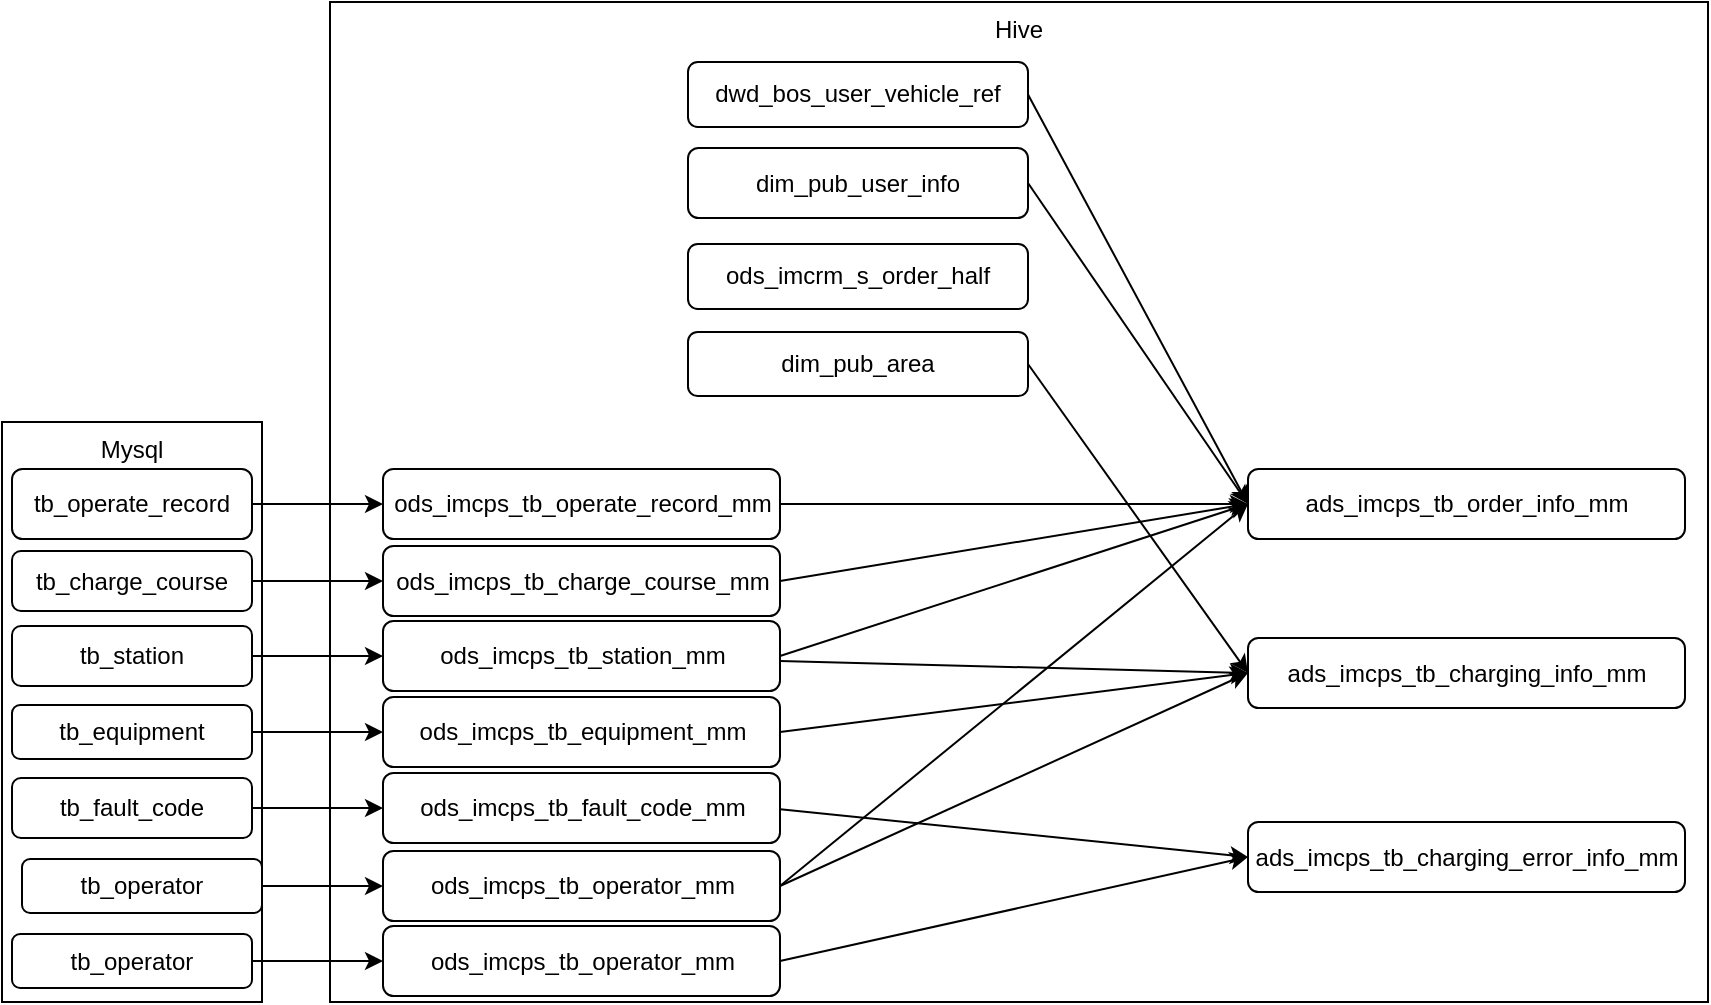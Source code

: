 <mxfile version="15.9.6" type="github">
  <diagram id="J1Vowh26vLz53ZqqpYSX" name="第 1 页">
    <mxGraphModel dx="1038" dy="1716" grid="1" gridSize="10" guides="1" tooltips="1" connect="1" arrows="1" fold="1" page="1" pageScale="1" pageWidth="827" pageHeight="1169" math="0" shadow="0">
      <root>
        <mxCell id="0" />
        <mxCell id="1" parent="0" />
        <mxCell id="ODQM6ZstjYPvC5WV3IUR-15" value="Hive" style="rounded=0;whiteSpace=wrap;html=1;verticalAlign=top;" vertex="1" parent="1">
          <mxGeometry x="190" y="-140" width="689" height="500" as="geometry" />
        </mxCell>
        <mxCell id="ODQM6ZstjYPvC5WV3IUR-1" value="Mysql" style="rounded=0;whiteSpace=wrap;html=1;verticalAlign=top;" vertex="1" parent="1">
          <mxGeometry x="26" y="70" width="130" height="290" as="geometry" />
        </mxCell>
        <mxCell id="ODQM6ZstjYPvC5WV3IUR-16" style="rounded=0;orthogonalLoop=1;jettySize=auto;html=1;entryX=0;entryY=0.5;entryDx=0;entryDy=0;" edge="1" parent="1" source="ODQM6ZstjYPvC5WV3IUR-2" target="ODQM6ZstjYPvC5WV3IUR-20">
          <mxGeometry relative="1" as="geometry">
            <mxPoint x="276" y="112.5" as="targetPoint" />
          </mxGeometry>
        </mxCell>
        <mxCell id="ODQM6ZstjYPvC5WV3IUR-2" value="tb_operate_record" style="rounded=1;whiteSpace=wrap;html=1;" vertex="1" parent="1">
          <mxGeometry x="31" y="93.5" width="120" height="35" as="geometry" />
        </mxCell>
        <mxCell id="ODQM6ZstjYPvC5WV3IUR-26" style="rounded=0;orthogonalLoop=1;jettySize=auto;html=1;entryX=0;entryY=0.5;entryDx=0;entryDy=0;" edge="1" parent="1" source="ODQM6ZstjYPvC5WV3IUR-3" target="ODQM6ZstjYPvC5WV3IUR-21">
          <mxGeometry relative="1" as="geometry" />
        </mxCell>
        <mxCell id="ODQM6ZstjYPvC5WV3IUR-3" value="tb_charge_course" style="rounded=1;whiteSpace=wrap;html=1;" vertex="1" parent="1">
          <mxGeometry x="31" y="134.5" width="120" height="30" as="geometry" />
        </mxCell>
        <mxCell id="ODQM6ZstjYPvC5WV3IUR-27" style="edgeStyle=none;rounded=0;orthogonalLoop=1;jettySize=auto;html=1;entryX=0;entryY=0.5;entryDx=0;entryDy=0;" edge="1" parent="1" source="ODQM6ZstjYPvC5WV3IUR-4" target="ODQM6ZstjYPvC5WV3IUR-22">
          <mxGeometry relative="1" as="geometry" />
        </mxCell>
        <mxCell id="ODQM6ZstjYPvC5WV3IUR-4" value="tb_station" style="rounded=1;whiteSpace=wrap;html=1;" vertex="1" parent="1">
          <mxGeometry x="31" y="172" width="120" height="30" as="geometry" />
        </mxCell>
        <mxCell id="ODQM6ZstjYPvC5WV3IUR-28" style="edgeStyle=none;rounded=0;orthogonalLoop=1;jettySize=auto;html=1;entryX=0;entryY=0.5;entryDx=0;entryDy=0;" edge="1" parent="1" source="ODQM6ZstjYPvC5WV3IUR-5" target="ODQM6ZstjYPvC5WV3IUR-23">
          <mxGeometry relative="1" as="geometry" />
        </mxCell>
        <mxCell id="ODQM6ZstjYPvC5WV3IUR-5" value="tb_equipment" style="rounded=1;whiteSpace=wrap;html=1;" vertex="1" parent="1">
          <mxGeometry x="31" y="211.5" width="120" height="27" as="geometry" />
        </mxCell>
        <mxCell id="ODQM6ZstjYPvC5WV3IUR-29" style="edgeStyle=none;rounded=0;orthogonalLoop=1;jettySize=auto;html=1;" edge="1" parent="1" source="ODQM6ZstjYPvC5WV3IUR-6" target="ODQM6ZstjYPvC5WV3IUR-24">
          <mxGeometry relative="1" as="geometry" />
        </mxCell>
        <mxCell id="ODQM6ZstjYPvC5WV3IUR-6" value="tb_fault_code" style="rounded=1;whiteSpace=wrap;html=1;" vertex="1" parent="1">
          <mxGeometry x="31" y="248" width="120" height="30" as="geometry" />
        </mxCell>
        <mxCell id="ODQM6ZstjYPvC5WV3IUR-30" style="edgeStyle=none;rounded=0;orthogonalLoop=1;jettySize=auto;html=1;entryX=0;entryY=0.5;entryDx=0;entryDy=0;" edge="1" parent="1" source="ODQM6ZstjYPvC5WV3IUR-7" target="ODQM6ZstjYPvC5WV3IUR-25">
          <mxGeometry relative="1" as="geometry" />
        </mxCell>
        <mxCell id="ODQM6ZstjYPvC5WV3IUR-7" value="tb_operator" style="rounded=1;whiteSpace=wrap;html=1;" vertex="1" parent="1">
          <mxGeometry x="36" y="288.5" width="120" height="27" as="geometry" />
        </mxCell>
        <mxCell id="ODQM6ZstjYPvC5WV3IUR-42" style="edgeStyle=none;rounded=0;orthogonalLoop=1;jettySize=auto;html=1;entryX=0;entryY=0.5;entryDx=0;entryDy=0;exitX=1;exitY=0.5;exitDx=0;exitDy=0;" edge="1" parent="1" source="ODQM6ZstjYPvC5WV3IUR-10" target="ODQM6ZstjYPvC5WV3IUR-32">
          <mxGeometry relative="1" as="geometry" />
        </mxCell>
        <mxCell id="ODQM6ZstjYPvC5WV3IUR-10" value="dwd_bos_user_vehicle_ref" style="rounded=1;whiteSpace=wrap;html=1;" vertex="1" parent="1">
          <mxGeometry x="369" y="-110" width="170" height="32.5" as="geometry" />
        </mxCell>
        <mxCell id="ODQM6ZstjYPvC5WV3IUR-47" style="edgeStyle=none;rounded=0;orthogonalLoop=1;jettySize=auto;html=1;entryX=0;entryY=0.5;entryDx=0;entryDy=0;exitX=1;exitY=0.5;exitDx=0;exitDy=0;" edge="1" parent="1" source="ODQM6ZstjYPvC5WV3IUR-11" target="ODQM6ZstjYPvC5WV3IUR-33">
          <mxGeometry relative="1" as="geometry" />
        </mxCell>
        <mxCell id="ODQM6ZstjYPvC5WV3IUR-11" value="dim_pub_area" style="rounded=1;whiteSpace=wrap;html=1;" vertex="1" parent="1">
          <mxGeometry x="369" y="25" width="170" height="32" as="geometry" />
        </mxCell>
        <mxCell id="ODQM6ZstjYPvC5WV3IUR-43" style="edgeStyle=none;rounded=0;orthogonalLoop=1;jettySize=auto;html=1;entryX=0;entryY=0.5;entryDx=0;entryDy=0;exitX=1;exitY=0.5;exitDx=0;exitDy=0;" edge="1" parent="1" source="ODQM6ZstjYPvC5WV3IUR-12" target="ODQM6ZstjYPvC5WV3IUR-32">
          <mxGeometry relative="1" as="geometry" />
        </mxCell>
        <mxCell id="ODQM6ZstjYPvC5WV3IUR-12" value="dim_pub_user_info" style="rounded=1;whiteSpace=wrap;html=1;" vertex="1" parent="1">
          <mxGeometry x="369" y="-67" width="170" height="35" as="geometry" />
        </mxCell>
        <mxCell id="ODQM6ZstjYPvC5WV3IUR-14" value="ods_imcrm_s_order_half" style="rounded=1;whiteSpace=wrap;html=1;" vertex="1" parent="1">
          <mxGeometry x="369" y="-19" width="170" height="32.5" as="geometry" />
        </mxCell>
        <mxCell id="ODQM6ZstjYPvC5WV3IUR-39" style="edgeStyle=none;rounded=0;orthogonalLoop=1;jettySize=auto;html=1;exitX=1;exitY=0.5;exitDx=0;exitDy=0;entryX=0;entryY=0.5;entryDx=0;entryDy=0;" edge="1" parent="1" source="ODQM6ZstjYPvC5WV3IUR-20" target="ODQM6ZstjYPvC5WV3IUR-32">
          <mxGeometry relative="1" as="geometry" />
        </mxCell>
        <mxCell id="ODQM6ZstjYPvC5WV3IUR-20" value="ods_imcps_tb_operate_record_mm" style="rounded=1;whiteSpace=wrap;html=1;" vertex="1" parent="1">
          <mxGeometry x="216.5" y="93.5" width="198.5" height="35" as="geometry" />
        </mxCell>
        <mxCell id="ODQM6ZstjYPvC5WV3IUR-40" style="edgeStyle=none;rounded=0;orthogonalLoop=1;jettySize=auto;html=1;entryX=0;entryY=0.5;entryDx=0;entryDy=0;exitX=1;exitY=0.5;exitDx=0;exitDy=0;" edge="1" parent="1" source="ODQM6ZstjYPvC5WV3IUR-21" target="ODQM6ZstjYPvC5WV3IUR-32">
          <mxGeometry relative="1" as="geometry" />
        </mxCell>
        <mxCell id="ODQM6ZstjYPvC5WV3IUR-21" value="ods_imcps_tb_charge_course_mm" style="rounded=1;whiteSpace=wrap;html=1;" vertex="1" parent="1">
          <mxGeometry x="216.5" y="132" width="198.5" height="35" as="geometry" />
        </mxCell>
        <mxCell id="ODQM6ZstjYPvC5WV3IUR-41" style="edgeStyle=none;rounded=0;orthogonalLoop=1;jettySize=auto;html=1;entryX=0;entryY=0.5;entryDx=0;entryDy=0;exitX=1;exitY=0.5;exitDx=0;exitDy=0;" edge="1" parent="1" source="ODQM6ZstjYPvC5WV3IUR-22" target="ODQM6ZstjYPvC5WV3IUR-32">
          <mxGeometry relative="1" as="geometry" />
        </mxCell>
        <mxCell id="ODQM6ZstjYPvC5WV3IUR-46" style="edgeStyle=none;rounded=0;orthogonalLoop=1;jettySize=auto;html=1;entryX=0;entryY=0.5;entryDx=0;entryDy=0;" edge="1" parent="1" source="ODQM6ZstjYPvC5WV3IUR-22" target="ODQM6ZstjYPvC5WV3IUR-33">
          <mxGeometry relative="1" as="geometry" />
        </mxCell>
        <mxCell id="ODQM6ZstjYPvC5WV3IUR-22" value="ods_imcps_tb_station_mm" style="rounded=1;whiteSpace=wrap;html=1;" vertex="1" parent="1">
          <mxGeometry x="216.5" y="169.5" width="198.5" height="35" as="geometry" />
        </mxCell>
        <mxCell id="ODQM6ZstjYPvC5WV3IUR-45" style="edgeStyle=none;rounded=0;orthogonalLoop=1;jettySize=auto;html=1;entryX=0;entryY=0.5;entryDx=0;entryDy=0;exitX=1;exitY=0.5;exitDx=0;exitDy=0;" edge="1" parent="1" source="ODQM6ZstjYPvC5WV3IUR-23" target="ODQM6ZstjYPvC5WV3IUR-33">
          <mxGeometry relative="1" as="geometry" />
        </mxCell>
        <mxCell id="ODQM6ZstjYPvC5WV3IUR-23" value="ods_imcps_tb_equipment_mm" style="rounded=1;whiteSpace=wrap;html=1;" vertex="1" parent="1">
          <mxGeometry x="216.5" y="207.5" width="198.5" height="35" as="geometry" />
        </mxCell>
        <mxCell id="ODQM6ZstjYPvC5WV3IUR-49" style="edgeStyle=none;rounded=0;orthogonalLoop=1;jettySize=auto;html=1;entryX=0;entryY=0.5;entryDx=0;entryDy=0;" edge="1" parent="1" target="ODQM6ZstjYPvC5WV3IUR-34">
          <mxGeometry relative="1" as="geometry">
            <mxPoint x="409" y="263" as="sourcePoint" />
          </mxGeometry>
        </mxCell>
        <mxCell id="ODQM6ZstjYPvC5WV3IUR-24" value="ods_imcps_tb_fault_code_mm" style="rounded=1;whiteSpace=wrap;html=1;" vertex="1" parent="1">
          <mxGeometry x="216.5" y="245.5" width="198.5" height="35" as="geometry" />
        </mxCell>
        <mxCell id="ODQM6ZstjYPvC5WV3IUR-44" style="edgeStyle=none;rounded=0;orthogonalLoop=1;jettySize=auto;html=1;entryX=0;entryY=0.5;entryDx=0;entryDy=0;exitX=1;exitY=0.5;exitDx=0;exitDy=0;" edge="1" parent="1" source="ODQM6ZstjYPvC5WV3IUR-25" target="ODQM6ZstjYPvC5WV3IUR-32">
          <mxGeometry relative="1" as="geometry" />
        </mxCell>
        <mxCell id="ODQM6ZstjYPvC5WV3IUR-48" style="edgeStyle=none;rounded=0;orthogonalLoop=1;jettySize=auto;html=1;entryX=0;entryY=0.5;entryDx=0;entryDy=0;exitX=1;exitY=0.5;exitDx=0;exitDy=0;" edge="1" parent="1" source="ODQM6ZstjYPvC5WV3IUR-25" target="ODQM6ZstjYPvC5WV3IUR-33">
          <mxGeometry relative="1" as="geometry" />
        </mxCell>
        <mxCell id="ODQM6ZstjYPvC5WV3IUR-25" value="ods_imcps_tb_operator_mm" style="rounded=1;whiteSpace=wrap;html=1;" vertex="1" parent="1">
          <mxGeometry x="216.5" y="284.5" width="198.5" height="35" as="geometry" />
        </mxCell>
        <mxCell id="ODQM6ZstjYPvC5WV3IUR-32" value="ads_imcps_tb_order_info_mm" style="rounded=1;whiteSpace=wrap;html=1;" vertex="1" parent="1">
          <mxGeometry x="649" y="93.5" width="218.5" height="35" as="geometry" />
        </mxCell>
        <mxCell id="ODQM6ZstjYPvC5WV3IUR-33" value="ads_imcps_tb_charging_info_mm" style="rounded=1;whiteSpace=wrap;html=1;" vertex="1" parent="1">
          <mxGeometry x="649" y="178" width="218.5" height="35" as="geometry" />
        </mxCell>
        <mxCell id="ODQM6ZstjYPvC5WV3IUR-34" value="ads_imcps_tb_charging_error_info_mm" style="rounded=1;whiteSpace=wrap;html=1;" vertex="1" parent="1">
          <mxGeometry x="649" y="270" width="218.5" height="35" as="geometry" />
        </mxCell>
        <mxCell id="ODQM6ZstjYPvC5WV3IUR-52" style="edgeStyle=none;rounded=0;orthogonalLoop=1;jettySize=auto;html=1;entryX=0;entryY=0.5;entryDx=0;entryDy=0;exitX=1;exitY=0.5;exitDx=0;exitDy=0;" edge="1" parent="1" source="ODQM6ZstjYPvC5WV3IUR-50" target="ODQM6ZstjYPvC5WV3IUR-51">
          <mxGeometry relative="1" as="geometry" />
        </mxCell>
        <mxCell id="ODQM6ZstjYPvC5WV3IUR-50" value="tb_operator" style="rounded=1;whiteSpace=wrap;html=1;" vertex="1" parent="1">
          <mxGeometry x="31" y="326" width="120" height="27" as="geometry" />
        </mxCell>
        <mxCell id="ODQM6ZstjYPvC5WV3IUR-53" style="edgeStyle=none;rounded=0;orthogonalLoop=1;jettySize=auto;html=1;entryX=0;entryY=0.5;entryDx=0;entryDy=0;exitX=1;exitY=0.5;exitDx=0;exitDy=0;" edge="1" parent="1" source="ODQM6ZstjYPvC5WV3IUR-51" target="ODQM6ZstjYPvC5WV3IUR-34">
          <mxGeometry relative="1" as="geometry" />
        </mxCell>
        <mxCell id="ODQM6ZstjYPvC5WV3IUR-51" value="ods_imcps_tb_operator_mm" style="rounded=1;whiteSpace=wrap;html=1;" vertex="1" parent="1">
          <mxGeometry x="216.5" y="322" width="198.5" height="35" as="geometry" />
        </mxCell>
      </root>
    </mxGraphModel>
  </diagram>
</mxfile>
